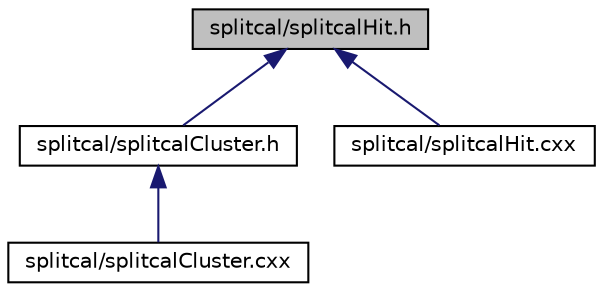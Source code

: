 digraph "splitcal/splitcalHit.h"
{
 // LATEX_PDF_SIZE
  edge [fontname="Helvetica",fontsize="10",labelfontname="Helvetica",labelfontsize="10"];
  node [fontname="Helvetica",fontsize="10",shape=record];
  Node1 [label="splitcal/splitcalHit.h",height=0.2,width=0.4,color="black", fillcolor="grey75", style="filled", fontcolor="black",tooltip=" "];
  Node1 -> Node2 [dir="back",color="midnightblue",fontsize="10",style="solid",fontname="Helvetica"];
  Node2 [label="splitcal/splitcalCluster.h",height=0.2,width=0.4,color="black", fillcolor="white", style="filled",URL="$splitcalCluster_8h.html",tooltip=" "];
  Node2 -> Node3 [dir="back",color="midnightblue",fontsize="10",style="solid",fontname="Helvetica"];
  Node3 [label="splitcal/splitcalCluster.cxx",height=0.2,width=0.4,color="black", fillcolor="white", style="filled",URL="$splitcalCluster_8cxx.html",tooltip=" "];
  Node1 -> Node4 [dir="back",color="midnightblue",fontsize="10",style="solid",fontname="Helvetica"];
  Node4 [label="splitcal/splitcalHit.cxx",height=0.2,width=0.4,color="black", fillcolor="white", style="filled",URL="$splitcalHit_8cxx.html",tooltip=" "];
}
